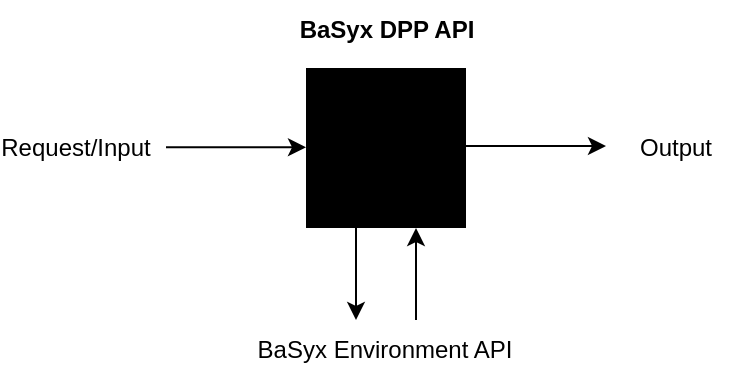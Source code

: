 <mxfile version="28.2.8">
  <diagram name="Seite-1" id="vN4Cs9onie4NRsifLrZ1">
    <mxGraphModel dx="496" dy="356" grid="1" gridSize="10" guides="1" tooltips="1" connect="1" arrows="1" fold="1" page="1" pageScale="1" pageWidth="1169" pageHeight="827" math="0" shadow="0">
      <root>
        <mxCell id="0" />
        <mxCell id="1" parent="0" />
        <mxCell id="cMt3oUvXVxlJFS4ESvBC-1" value="" style="whiteSpace=wrap;html=1;aspect=fixed;strokeColor=none;fillColor=#000000;" parent="1" vertex="1">
          <mxGeometry x="545" y="374" width="80" height="80" as="geometry" />
        </mxCell>
        <mxCell id="cMt3oUvXVxlJFS4ESvBC-2" value="" style="endArrow=classic;html=1;rounded=0;" parent="1" edge="1">
          <mxGeometry width="50" height="50" relative="1" as="geometry">
            <mxPoint x="475" y="413.66" as="sourcePoint" />
            <mxPoint x="545" y="413.66" as="targetPoint" />
          </mxGeometry>
        </mxCell>
        <mxCell id="cMt3oUvXVxlJFS4ESvBC-3" value="" style="endArrow=classic;html=1;rounded=0;" parent="1" edge="1">
          <mxGeometry width="50" height="50" relative="1" as="geometry">
            <mxPoint x="570" y="454" as="sourcePoint" />
            <mxPoint x="570" y="500" as="targetPoint" />
          </mxGeometry>
        </mxCell>
        <mxCell id="cMt3oUvXVxlJFS4ESvBC-4" value="" style="endArrow=classic;html=1;rounded=0;" parent="1" edge="1">
          <mxGeometry width="50" height="50" relative="1" as="geometry">
            <mxPoint x="600" y="500" as="sourcePoint" />
            <mxPoint x="600" y="454" as="targetPoint" />
          </mxGeometry>
        </mxCell>
        <mxCell id="cMt3oUvXVxlJFS4ESvBC-5" value="" style="endArrow=classic;html=1;rounded=0;" parent="1" edge="1">
          <mxGeometry width="50" height="50" relative="1" as="geometry">
            <mxPoint x="625" y="413" as="sourcePoint" />
            <mxPoint x="695" y="413" as="targetPoint" />
          </mxGeometry>
        </mxCell>
        <mxCell id="cMt3oUvXVxlJFS4ESvBC-6" value="Request/Input" style="text;html=1;whiteSpace=wrap;strokeColor=none;fillColor=none;align=center;verticalAlign=middle;rounded=0;" parent="1" vertex="1">
          <mxGeometry x="400" y="399" width="60" height="30" as="geometry" />
        </mxCell>
        <mxCell id="cMt3oUvXVxlJFS4ESvBC-7" value="Output" style="text;html=1;whiteSpace=wrap;strokeColor=none;fillColor=none;align=center;verticalAlign=middle;rounded=0;" parent="1" vertex="1">
          <mxGeometry x="700" y="399" width="60" height="30" as="geometry" />
        </mxCell>
        <mxCell id="cMt3oUvXVxlJFS4ESvBC-8" value="BaSyx Environment API" style="text;html=1;whiteSpace=wrap;strokeColor=none;fillColor=none;align=center;verticalAlign=middle;rounded=0;" parent="1" vertex="1">
          <mxGeometry x="517" y="500" width="135" height="30" as="geometry" />
        </mxCell>
        <mxCell id="cMt3oUvXVxlJFS4ESvBC-10" value="&lt;b&gt;BaSyx DPP API&lt;/b&gt;" style="text;html=1;whiteSpace=wrap;strokeColor=none;fillColor=none;align=center;verticalAlign=middle;rounded=0;" parent="1" vertex="1">
          <mxGeometry x="517.5" y="340" width="135" height="30" as="geometry" />
        </mxCell>
      </root>
    </mxGraphModel>
  </diagram>
</mxfile>
